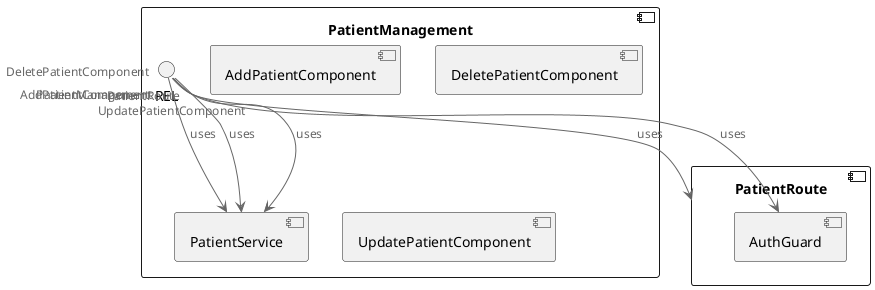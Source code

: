 @startuml
!include <C4/C4_Component>

COMPONENT "PatientManagement" {
  COMPONENT "AddPatientComponent"
  COMPONENT "DeletePatientComponent"
  COMPONENT "UpdatePatientComponent"

  REL "AddPatientComponent" --> "PatientService" : uses
  REL "DeletePatientComponent" --> "PatientService" : uses
  REL "UpdatePatientComponent" --> "PatientService" : uses
}

COMPONENT "PatientService" {
}

COMPONENT "PatientRoute" {
  REL "PatientRoute" --> "AuthGuard" : uses
}

COMPONENT "AuthGuard" {
}

REL "PatientManagement" --> "PatientRoute" : uses

@enduml
